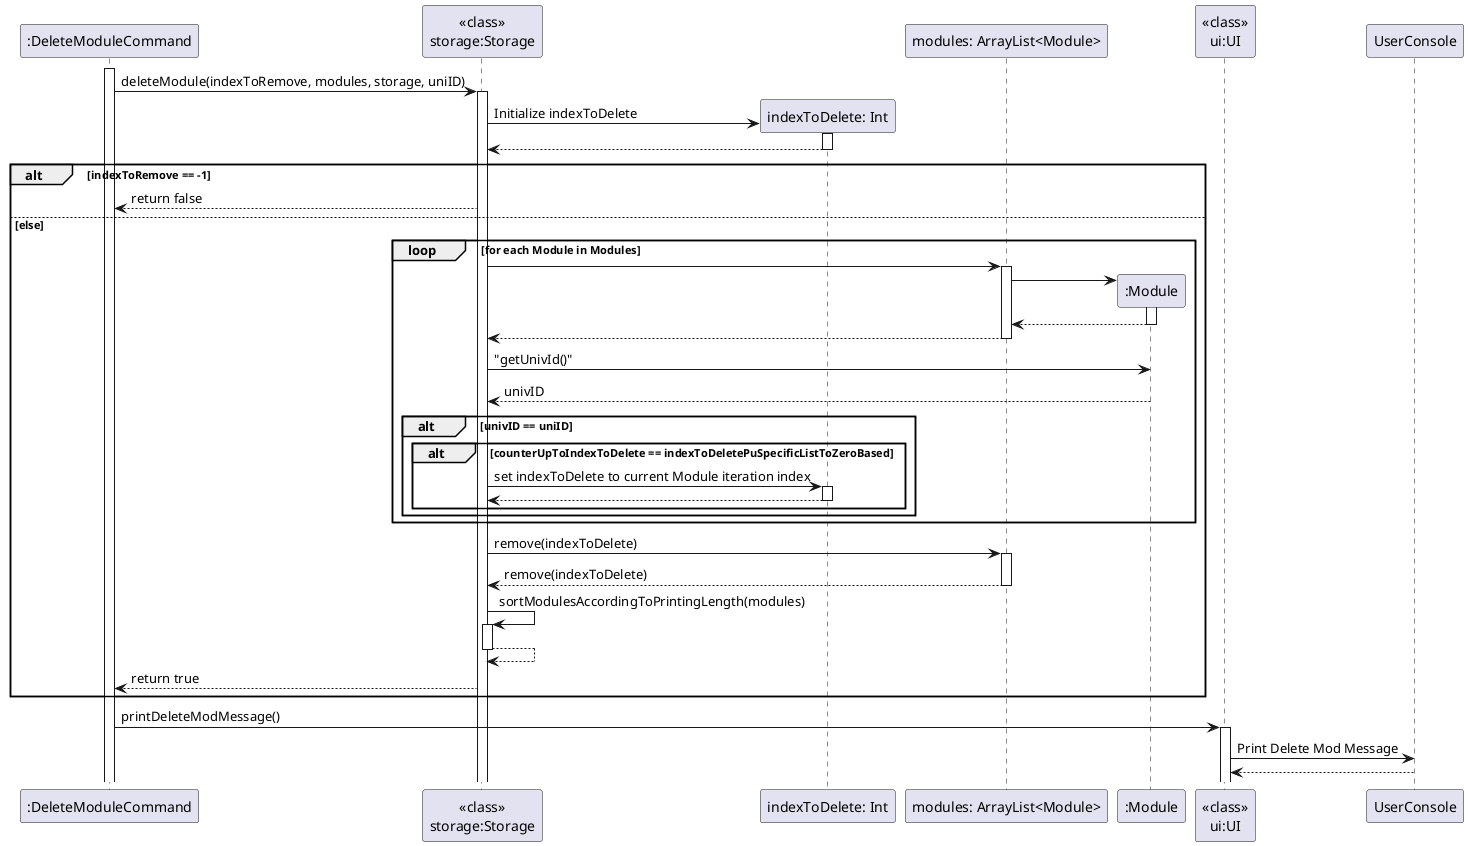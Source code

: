 @startuml
'https://plantuml.com/sequence-diagram

activate ":DeleteModuleCommand"

":DeleteModuleCommand" -> "<<class>>\nstorage:Storage" : deleteModule(indexToRemove, modules, storage, uniID)
activate "<<class>>\nstorage:Storage"

create "indexToDelete: Int"
"<<class>>\nstorage:Storage" -> "indexToDelete: Int": Initialize indexToDelete
activate "indexToDelete: Int"
"<<class>>\nstorage:Storage" <-- "indexToDelete: Int"
deactivate "indexToDelete: Int"

alt indexToRemove == -1
"<<class>>\nstorage:Storage" --> ":DeleteModuleCommand" : return false
else else
    loop for each Module in Modules

        "<<class>>\nstorage:Storage" -> "modules: ArrayList<Module>"
         activate "modules: ArrayList<Module>"
         create ":Module"
         "modules: ArrayList<Module>" -> ":Module"
         activate ":Module"
         "modules: ArrayList<Module>" <-- ":Module"
         deactivate ":Module"

         "<<class>>\nstorage:Storage" <-- "modules: ArrayList<Module>"
         deactivate "modules: ArrayList<Module>"

        "<<class>>\nstorage:Storage" -> ":Module" : "getUnivId()"
        "<<class>>\nstorage:Storage" <-- ":Module" : univID

        alt univID == uniID
            alt counterUpToIndexToDelete == indexToDeletePuSpecificListToZeroBased
                "<<class>>\nstorage:Storage" -> "indexToDelete: Int": set indexToDelete to current Module iteration index
                activate "indexToDelete: Int"
                "<<class>>\nstorage:Storage" <-- "indexToDelete: Int"
                deactivate "indexToDelete: Int"

            end
        end
    end

   "<<class>>\nstorage:Storage" -> "modules: ArrayList<Module>" : remove(indexToDelete)
    activate "modules: ArrayList<Module>"
    "<<class>>\nstorage:Storage" <-- "modules: ArrayList<Module>" : remove(indexToDelete)
    deactivate "modules: ArrayList<Module>"
     "<<class>>\nstorage:Storage" -> "<<class>>\nstorage:Storage": sortModulesAccordingToPrintingLength(modules)
    activate "<<class>>\nstorage:Storage"
        "<<class>>\nstorage:Storage" --> "<<class>>\nstorage:Storage"
        deactivate "<<class>>\nstorage:Storage"

    "<<class>>\nstorage:Storage" --> ":DeleteModuleCommand" : return true

end
":DeleteModuleCommand" -> "<<class>>\nui:UI" : printDeleteModMessage()
activate "<<class>>\nui:UI"

"<<class>>\nui:UI" -> UserConsole : Print Delete Mod Message
"<<class>>\nui:UI" <-- UserConsole
@enduml


